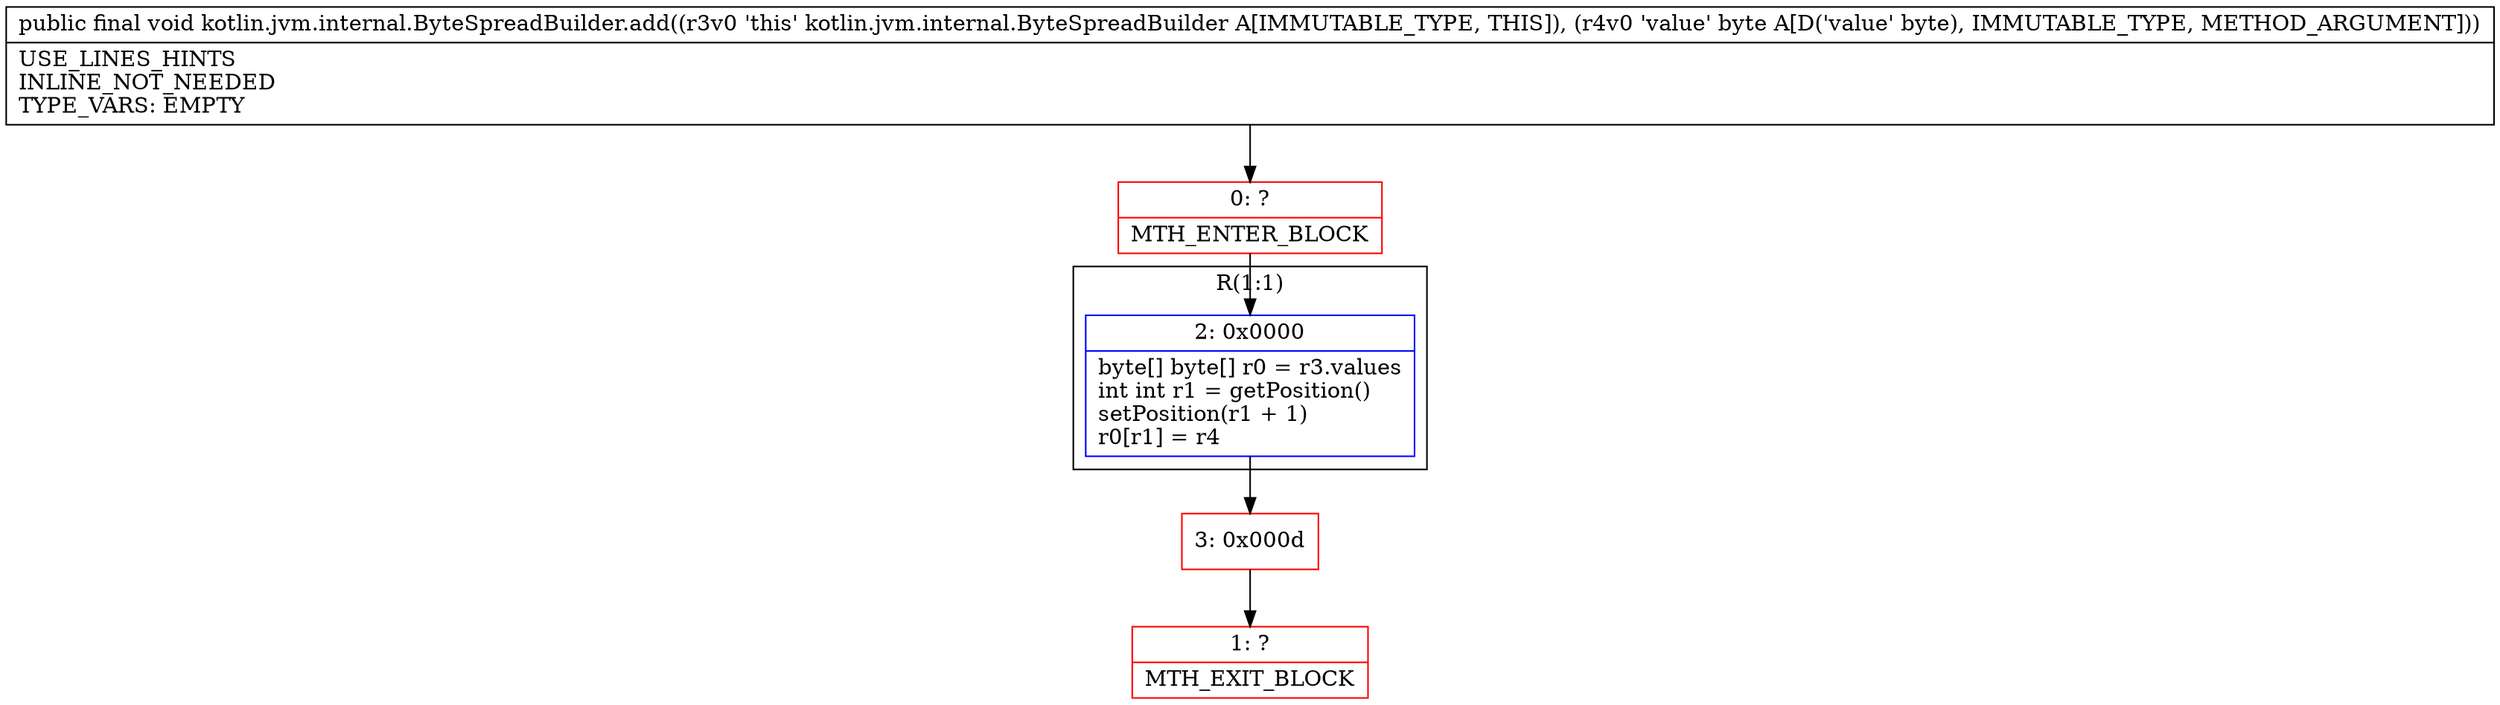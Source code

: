 digraph "CFG forkotlin.jvm.internal.ByteSpreadBuilder.add(B)V" {
subgraph cluster_Region_1864537061 {
label = "R(1:1)";
node [shape=record,color=blue];
Node_2 [shape=record,label="{2\:\ 0x0000|byte[] byte[] r0 = r3.values\lint int r1 = getPosition()\lsetPosition(r1 + 1)\lr0[r1] = r4\l}"];
}
Node_0 [shape=record,color=red,label="{0\:\ ?|MTH_ENTER_BLOCK\l}"];
Node_3 [shape=record,color=red,label="{3\:\ 0x000d}"];
Node_1 [shape=record,color=red,label="{1\:\ ?|MTH_EXIT_BLOCK\l}"];
MethodNode[shape=record,label="{public final void kotlin.jvm.internal.ByteSpreadBuilder.add((r3v0 'this' kotlin.jvm.internal.ByteSpreadBuilder A[IMMUTABLE_TYPE, THIS]), (r4v0 'value' byte A[D('value' byte), IMMUTABLE_TYPE, METHOD_ARGUMENT]))  | USE_LINES_HINTS\lINLINE_NOT_NEEDED\lTYPE_VARS: EMPTY\l}"];
MethodNode -> Node_0;Node_2 -> Node_3;
Node_0 -> Node_2;
Node_3 -> Node_1;
}

